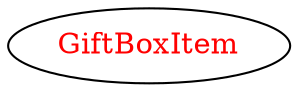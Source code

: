 digraph dependencyGraph {
 concentrate=true;
 ranksep="2.0";
 rankdir="LR"; 
 splines="ortho";
"GiftBoxItem" [fontcolor="red"];
}